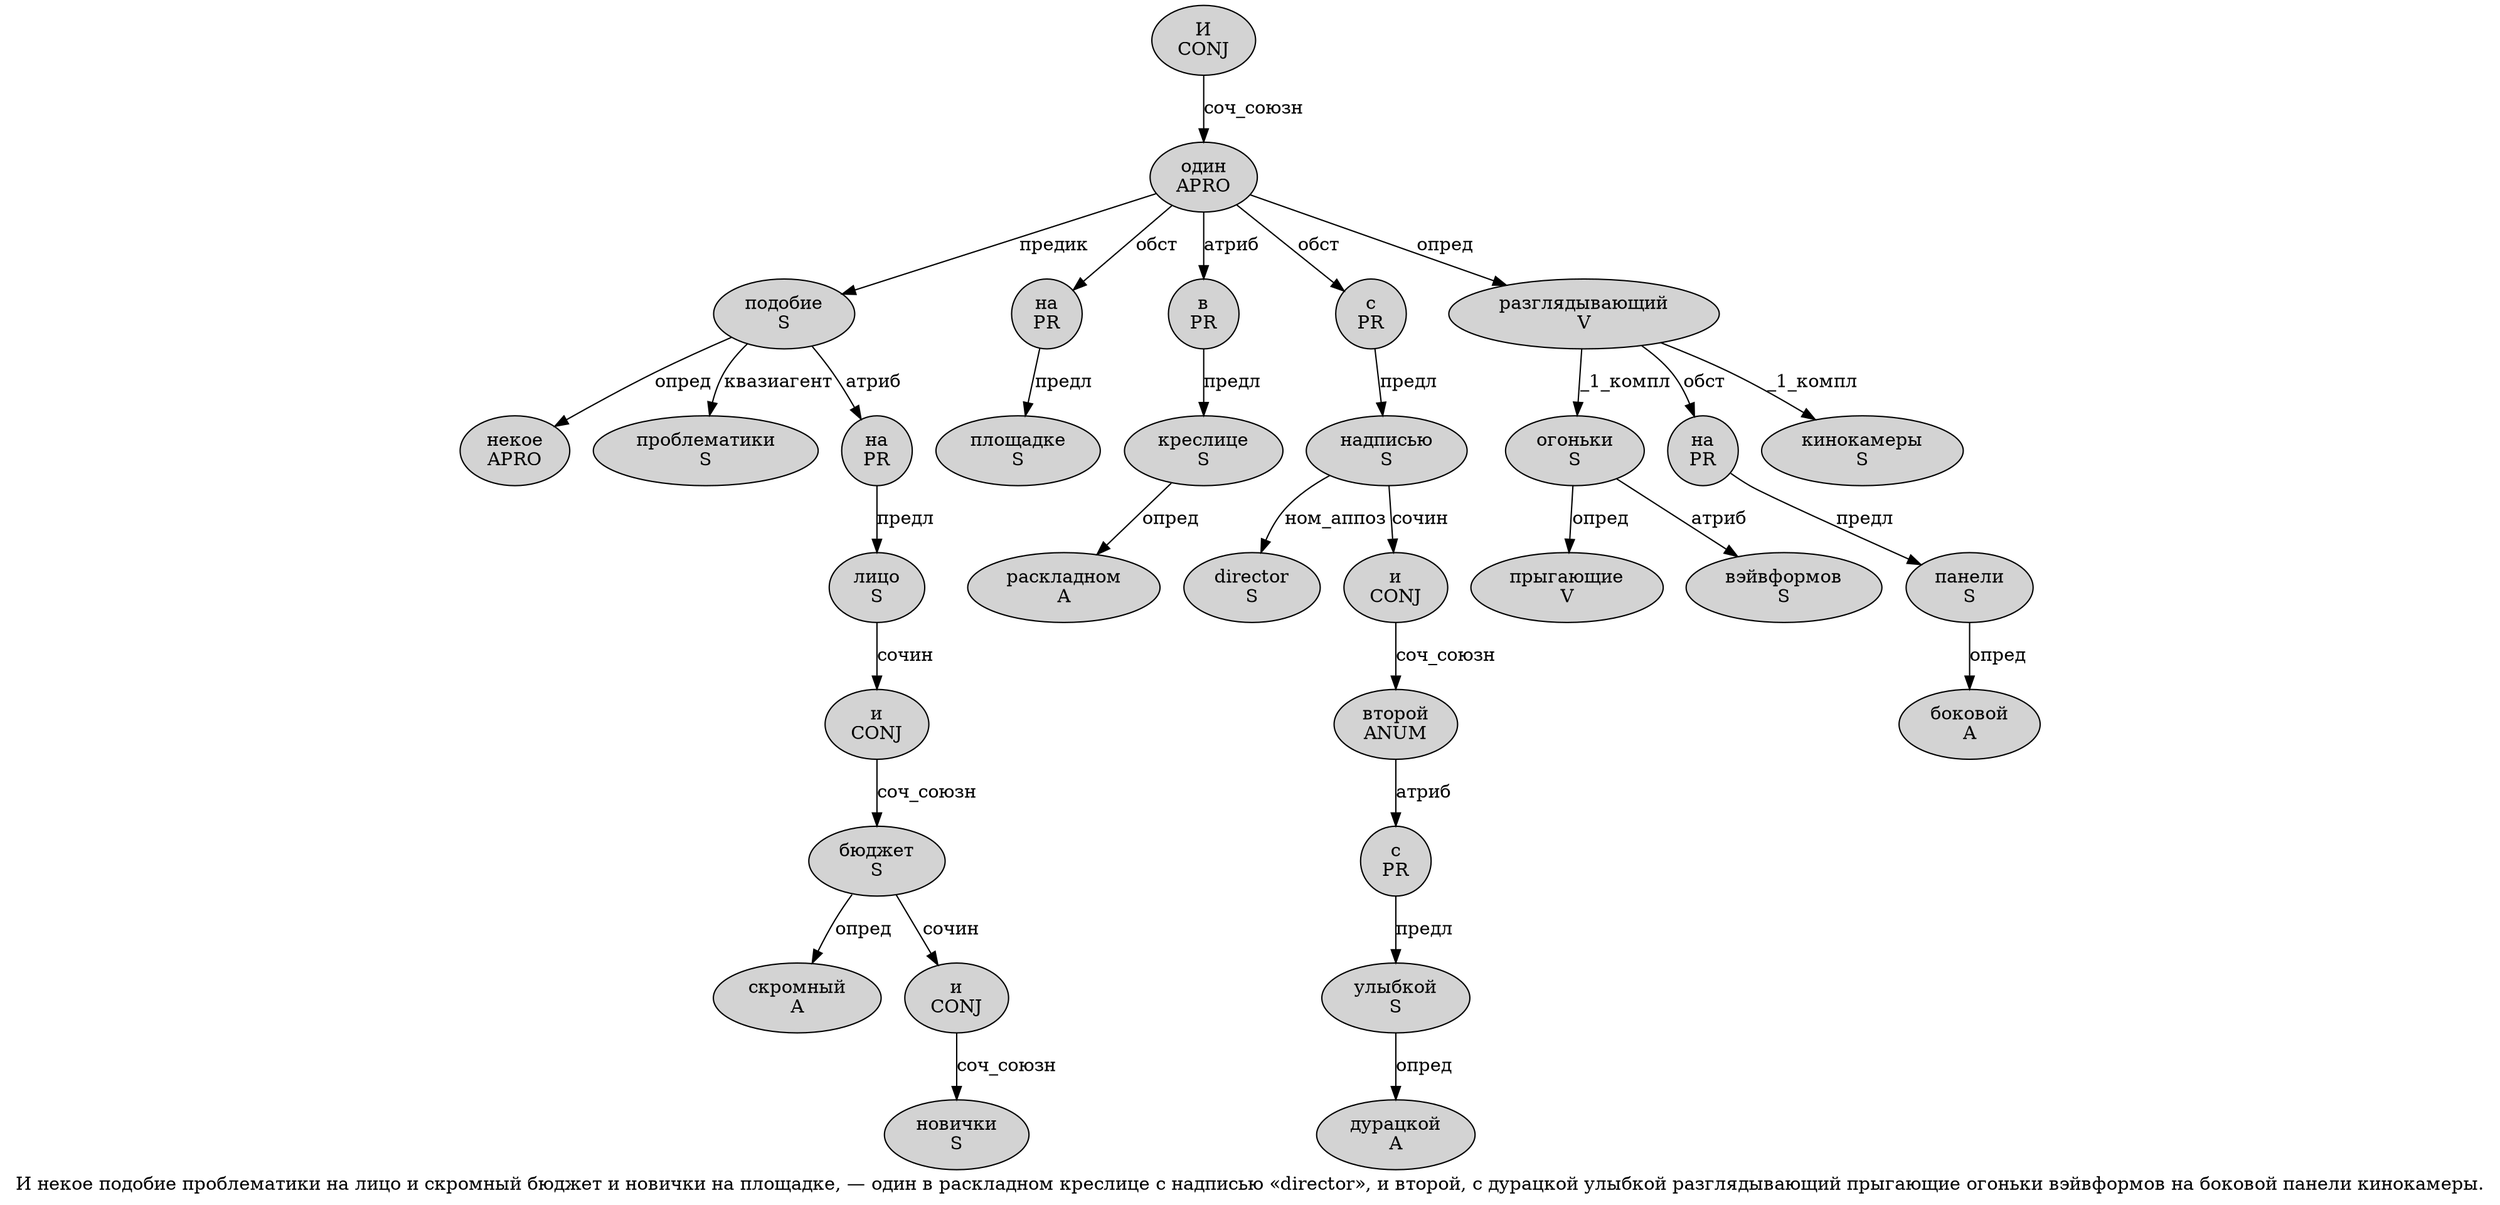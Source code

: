 digraph SENTENCE_4259 {
	graph [label="И некое подобие проблематики на лицо и скромный бюджет и новички на площадке, — один в раскладном креслице с надписью «director», и второй, с дурацкой улыбкой разглядывающий прыгающие огоньки вэйвформов на боковой панели кинокамеры."]
	node [style=filled]
		0 [label="И
CONJ" color="" fillcolor=lightgray penwidth=1 shape=ellipse]
		1 [label="некое
APRO" color="" fillcolor=lightgray penwidth=1 shape=ellipse]
		2 [label="подобие
S" color="" fillcolor=lightgray penwidth=1 shape=ellipse]
		3 [label="проблематики
S" color="" fillcolor=lightgray penwidth=1 shape=ellipse]
		4 [label="на
PR" color="" fillcolor=lightgray penwidth=1 shape=ellipse]
		5 [label="лицо
S" color="" fillcolor=lightgray penwidth=1 shape=ellipse]
		6 [label="и
CONJ" color="" fillcolor=lightgray penwidth=1 shape=ellipse]
		7 [label="скромный
A" color="" fillcolor=lightgray penwidth=1 shape=ellipse]
		8 [label="бюджет
S" color="" fillcolor=lightgray penwidth=1 shape=ellipse]
		9 [label="и
CONJ" color="" fillcolor=lightgray penwidth=1 shape=ellipse]
		10 [label="новички
S" color="" fillcolor=lightgray penwidth=1 shape=ellipse]
		11 [label="на
PR" color="" fillcolor=lightgray penwidth=1 shape=ellipse]
		12 [label="площадке
S" color="" fillcolor=lightgray penwidth=1 shape=ellipse]
		15 [label="один
APRO" color="" fillcolor=lightgray penwidth=1 shape=ellipse]
		16 [label="в
PR" color="" fillcolor=lightgray penwidth=1 shape=ellipse]
		17 [label="раскладном
A" color="" fillcolor=lightgray penwidth=1 shape=ellipse]
		18 [label="креслице
S" color="" fillcolor=lightgray penwidth=1 shape=ellipse]
		19 [label="с
PR" color="" fillcolor=lightgray penwidth=1 shape=ellipse]
		20 [label="надписью
S" color="" fillcolor=lightgray penwidth=1 shape=ellipse]
		22 [label="director
S" color="" fillcolor=lightgray penwidth=1 shape=ellipse]
		25 [label="и
CONJ" color="" fillcolor=lightgray penwidth=1 shape=ellipse]
		26 [label="второй
ANUM" color="" fillcolor=lightgray penwidth=1 shape=ellipse]
		28 [label="с
PR" color="" fillcolor=lightgray penwidth=1 shape=ellipse]
		29 [label="дурацкой
A" color="" fillcolor=lightgray penwidth=1 shape=ellipse]
		30 [label="улыбкой
S" color="" fillcolor=lightgray penwidth=1 shape=ellipse]
		31 [label="разглядывающий
V" color="" fillcolor=lightgray penwidth=1 shape=ellipse]
		32 [label="прыгающие
V" color="" fillcolor=lightgray penwidth=1 shape=ellipse]
		33 [label="огоньки
S" color="" fillcolor=lightgray penwidth=1 shape=ellipse]
		34 [label="вэйвформов
S" color="" fillcolor=lightgray penwidth=1 shape=ellipse]
		35 [label="на
PR" color="" fillcolor=lightgray penwidth=1 shape=ellipse]
		36 [label="боковой
A" color="" fillcolor=lightgray penwidth=1 shape=ellipse]
		37 [label="панели
S" color="" fillcolor=lightgray penwidth=1 shape=ellipse]
		38 [label="кинокамеры
S" color="" fillcolor=lightgray penwidth=1 shape=ellipse]
			9 -> 10 [label="соч_союзн"]
			8 -> 7 [label="опред"]
			8 -> 9 [label="сочин"]
			6 -> 8 [label="соч_союзн"]
			35 -> 37 [label="предл"]
			37 -> 36 [label="опред"]
			15 -> 2 [label="предик"]
			15 -> 11 [label="обст"]
			15 -> 16 [label="атриб"]
			15 -> 19 [label="обст"]
			15 -> 31 [label="опред"]
			20 -> 22 [label="ном_аппоз"]
			20 -> 25 [label="сочин"]
			2 -> 1 [label="опред"]
			2 -> 3 [label="квазиагент"]
			2 -> 4 [label="атриб"]
			18 -> 17 [label="опред"]
			5 -> 6 [label="сочин"]
			11 -> 12 [label="предл"]
			25 -> 26 [label="соч_союзн"]
			28 -> 30 [label="предл"]
			26 -> 28 [label="атриб"]
			30 -> 29 [label="опред"]
			0 -> 15 [label="соч_союзн"]
			31 -> 33 [label="_1_компл"]
			31 -> 35 [label="обст"]
			31 -> 38 [label="_1_компл"]
			4 -> 5 [label="предл"]
			33 -> 32 [label="опред"]
			33 -> 34 [label="атриб"]
			16 -> 18 [label="предл"]
			19 -> 20 [label="предл"]
}